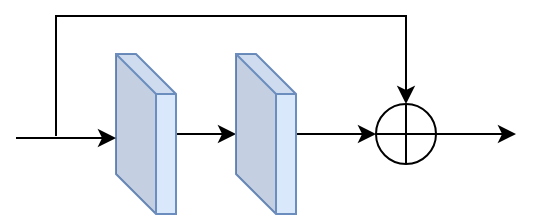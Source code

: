 <mxfile version="14.2.3" type="github">
  <diagram id="1_UnD71yFGPyUgOvqnU7" name="Page-1">
    <mxGraphModel dx="1164" dy="685" grid="1" gridSize="10" guides="1" tooltips="1" connect="1" arrows="1" fold="1" page="1" pageScale="1" pageWidth="827" pageHeight="1169" math="0" shadow="0">
      <root>
        <mxCell id="0" />
        <mxCell id="1" parent="0" />
        <mxCell id="6E0i2C1thQipY52Qf2bw-3" value="" style="edgeStyle=orthogonalEdgeStyle;rounded=0;orthogonalLoop=1;jettySize=auto;html=1;" edge="1" parent="1" source="6E0i2C1thQipY52Qf2bw-1" target="6E0i2C1thQipY52Qf2bw-2">
          <mxGeometry relative="1" as="geometry" />
        </mxCell>
        <mxCell id="6E0i2C1thQipY52Qf2bw-1" value="" style="shape=cube;whiteSpace=wrap;html=1;boundedLbl=1;backgroundOutline=1;darkOpacity=0.05;darkOpacity2=0.1;fillColor=#dae8fc;strokeColor=#6c8ebf;" vertex="1" parent="1">
          <mxGeometry x="440" y="240" width="30" height="80" as="geometry" />
        </mxCell>
        <mxCell id="6E0i2C1thQipY52Qf2bw-8" value="" style="edgeStyle=orthogonalEdgeStyle;rounded=0;orthogonalLoop=1;jettySize=auto;html=1;" edge="1" parent="1" source="6E0i2C1thQipY52Qf2bw-2" target="6E0i2C1thQipY52Qf2bw-7">
          <mxGeometry relative="1" as="geometry" />
        </mxCell>
        <mxCell id="6E0i2C1thQipY52Qf2bw-2" value="" style="shape=cube;whiteSpace=wrap;html=1;boundedLbl=1;backgroundOutline=1;darkOpacity=0.05;darkOpacity2=0.1;fillColor=#dae8fc;strokeColor=#6c8ebf;" vertex="1" parent="1">
          <mxGeometry x="500" y="240" width="30" height="80" as="geometry" />
        </mxCell>
        <mxCell id="6E0i2C1thQipY52Qf2bw-4" value="" style="edgeStyle=orthogonalEdgeStyle;rounded=0;orthogonalLoop=1;jettySize=auto;html=1;" edge="1" parent="1">
          <mxGeometry relative="1" as="geometry">
            <mxPoint x="390" y="282" as="sourcePoint" />
            <mxPoint x="440" y="282" as="targetPoint" />
          </mxGeometry>
        </mxCell>
        <mxCell id="6E0i2C1thQipY52Qf2bw-5" value="" style="edgeStyle=orthogonalEdgeStyle;rounded=0;orthogonalLoop=1;jettySize=auto;html=1;entryX=0.5;entryY=0;entryDx=0;entryDy=0;" edge="1" parent="1" target="6E0i2C1thQipY52Qf2bw-7">
          <mxGeometry relative="1" as="geometry">
            <mxPoint x="410" y="281" as="sourcePoint" />
            <mxPoint x="595" y="266" as="targetPoint" />
            <Array as="points">
              <mxPoint x="410" y="221" />
              <mxPoint x="585" y="221" />
            </Array>
          </mxGeometry>
        </mxCell>
        <mxCell id="6E0i2C1thQipY52Qf2bw-7" value="" style="shape=orEllipse;perimeter=ellipsePerimeter;whiteSpace=wrap;html=1;backgroundOutline=1;" vertex="1" parent="1">
          <mxGeometry x="570" y="265" width="30" height="30" as="geometry" />
        </mxCell>
        <mxCell id="6E0i2C1thQipY52Qf2bw-9" value="" style="edgeStyle=orthogonalEdgeStyle;rounded=0;orthogonalLoop=1;jettySize=auto;html=1;exitX=1;exitY=0.5;exitDx=0;exitDy=0;" edge="1" parent="1" source="6E0i2C1thQipY52Qf2bw-7">
          <mxGeometry relative="1" as="geometry">
            <mxPoint x="640" y="270" as="sourcePoint" />
            <mxPoint x="640" y="280" as="targetPoint" />
          </mxGeometry>
        </mxCell>
      </root>
    </mxGraphModel>
  </diagram>
</mxfile>
